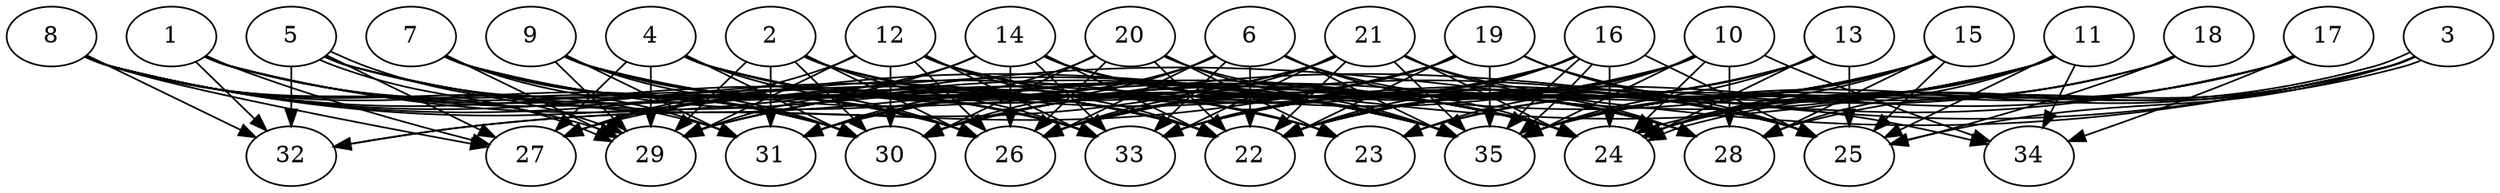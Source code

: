 // DAG automatically generated by daggen at Thu Oct  3 14:05:37 2019
// ./daggen --dot -n 35 --ccr 0.3 --fat 0.9 --regular 0.7 --density 0.9 --mindata 5242880 --maxdata 52428800 
digraph G {
  1 [size="105465173", alpha="0.20", expect_size="31639552"] 
  1 -> 22 [size ="31639552"]
  1 -> 26 [size ="31639552"]
  1 -> 27 [size ="31639552"]
  1 -> 30 [size ="31639552"]
  1 -> 32 [size ="31639552"]
  1 -> 33 [size ="31639552"]
  1 -> 35 [size ="31639552"]
  2 [size="107130880", alpha="0.02", expect_size="32139264"] 
  2 -> 23 [size ="32139264"]
  2 -> 24 [size ="32139264"]
  2 -> 25 [size ="32139264"]
  2 -> 26 [size ="32139264"]
  2 -> 29 [size ="32139264"]
  2 -> 30 [size ="32139264"]
  2 -> 31 [size ="32139264"]
  2 -> 33 [size ="32139264"]
  3 [size="122115413", alpha="0.06", expect_size="36634624"] 
  3 -> 24 [size ="36634624"]
  3 -> 24 [size ="36634624"]
  3 -> 25 [size ="36634624"]
  3 -> 28 [size ="36634624"]
  3 -> 29 [size ="36634624"]
  3 -> 30 [size ="36634624"]
  3 -> 35 [size ="36634624"]
  4 [size="172721493", alpha="0.13", expect_size="51816448"] 
  4 -> 22 [size ="51816448"]
  4 -> 23 [size ="51816448"]
  4 -> 24 [size ="51816448"]
  4 -> 26 [size ="51816448"]
  4 -> 27 [size ="51816448"]
  4 -> 29 [size ="51816448"]
  4 -> 30 [size ="51816448"]
  4 -> 35 [size ="51816448"]
  5 [size="66099200", alpha="0.10", expect_size="19829760"] 
  5 -> 22 [size ="19829760"]
  5 -> 24 [size ="19829760"]
  5 -> 26 [size ="19829760"]
  5 -> 27 [size ="19829760"]
  5 -> 29 [size ="19829760"]
  5 -> 29 [size ="19829760"]
  5 -> 32 [size ="19829760"]
  5 -> 35 [size ="19829760"]
  6 [size="102410240", alpha="0.01", expect_size="30723072"] 
  6 -> 22 [size ="30723072"]
  6 -> 24 [size ="30723072"]
  6 -> 26 [size ="30723072"]
  6 -> 28 [size ="30723072"]
  6 -> 30 [size ="30723072"]
  6 -> 31 [size ="30723072"]
  6 -> 33 [size ="30723072"]
  6 -> 35 [size ="30723072"]
  7 [size="79970987", alpha="0.02", expect_size="23991296"] 
  7 -> 22 [size ="23991296"]
  7 -> 24 [size ="23991296"]
  7 -> 26 [size ="23991296"]
  7 -> 29 [size ="23991296"]
  7 -> 30 [size ="23991296"]
  7 -> 31 [size ="23991296"]
  7 -> 33 [size ="23991296"]
  8 [size="172595200", alpha="0.14", expect_size="51778560"] 
  8 -> 22 [size ="51778560"]
  8 -> 23 [size ="51778560"]
  8 -> 27 [size ="51778560"]
  8 -> 29 [size ="51778560"]
  8 -> 30 [size ="51778560"]
  8 -> 31 [size ="51778560"]
  8 -> 32 [size ="51778560"]
  8 -> 33 [size ="51778560"]
  8 -> 35 [size ="51778560"]
  9 [size="96972800", alpha="0.09", expect_size="29091840"] 
  9 -> 22 [size ="29091840"]
  9 -> 24 [size ="29091840"]
  9 -> 26 [size ="29091840"]
  9 -> 29 [size ="29091840"]
  9 -> 30 [size ="29091840"]
  9 -> 31 [size ="29091840"]
  9 -> 33 [size ="29091840"]
  10 [size="151770453", alpha="0.16", expect_size="45531136"] 
  10 -> 22 [size ="45531136"]
  10 -> 23 [size ="45531136"]
  10 -> 24 [size ="45531136"]
  10 -> 28 [size ="45531136"]
  10 -> 29 [size ="45531136"]
  10 -> 30 [size ="45531136"]
  10 -> 33 [size ="45531136"]
  10 -> 34 [size ="45531136"]
  10 -> 35 [size ="45531136"]
  11 [size="20179627", alpha="0.02", expect_size="6053888"] 
  11 -> 22 [size ="6053888"]
  11 -> 24 [size ="6053888"]
  11 -> 25 [size ="6053888"]
  11 -> 27 [size ="6053888"]
  11 -> 28 [size ="6053888"]
  11 -> 30 [size ="6053888"]
  11 -> 33 [size ="6053888"]
  11 -> 34 [size ="6053888"]
  11 -> 35 [size ="6053888"]
  12 [size="17851733", alpha="0.13", expect_size="5355520"] 
  12 -> 22 [size ="5355520"]
  12 -> 25 [size ="5355520"]
  12 -> 26 [size ="5355520"]
  12 -> 27 [size ="5355520"]
  12 -> 28 [size ="5355520"]
  12 -> 29 [size ="5355520"]
  12 -> 30 [size ="5355520"]
  12 -> 33 [size ="5355520"]
  12 -> 35 [size ="5355520"]
  13 [size="33986560", alpha="0.06", expect_size="10195968"] 
  13 -> 22 [size ="10195968"]
  13 -> 24 [size ="10195968"]
  13 -> 25 [size ="10195968"]
  13 -> 26 [size ="10195968"]
  13 -> 33 [size ="10195968"]
  13 -> 35 [size ="10195968"]
  14 [size="77963947", alpha="0.13", expect_size="23389184"] 
  14 -> 22 [size ="23389184"]
  14 -> 24 [size ="23389184"]
  14 -> 26 [size ="23389184"]
  14 -> 27 [size ="23389184"]
  14 -> 28 [size ="23389184"]
  14 -> 29 [size ="23389184"]
  14 -> 33 [size ="23389184"]
  14 -> 35 [size ="23389184"]
  15 [size="23514453", alpha="0.16", expect_size="7054336"] 
  15 -> 22 [size ="7054336"]
  15 -> 23 [size ="7054336"]
  15 -> 24 [size ="7054336"]
  15 -> 25 [size ="7054336"]
  15 -> 28 [size ="7054336"]
  15 -> 31 [size ="7054336"]
  15 -> 33 [size ="7054336"]
  15 -> 35 [size ="7054336"]
  16 [size="100297387", alpha="0.15", expect_size="30089216"] 
  16 -> 22 [size ="30089216"]
  16 -> 24 [size ="30089216"]
  16 -> 25 [size ="30089216"]
  16 -> 26 [size ="30089216"]
  16 -> 29 [size ="30089216"]
  16 -> 33 [size ="30089216"]
  16 -> 35 [size ="30089216"]
  16 -> 35 [size ="30089216"]
  17 [size="110325760", alpha="0.01", expect_size="33097728"] 
  17 -> 22 [size ="33097728"]
  17 -> 24 [size ="33097728"]
  17 -> 26 [size ="33097728"]
  17 -> 34 [size ="33097728"]
  17 -> 35 [size ="33097728"]
  18 [size="126877013", alpha="0.01", expect_size="38063104"] 
  18 -> 22 [size ="38063104"]
  18 -> 23 [size ="38063104"]
  18 -> 25 [size ="38063104"]
  18 -> 35 [size ="38063104"]
  19 [size="78428160", alpha="0.09", expect_size="23528448"] 
  19 -> 22 [size ="23528448"]
  19 -> 25 [size ="23528448"]
  19 -> 26 [size ="23528448"]
  19 -> 30 [size ="23528448"]
  19 -> 32 [size ="23528448"]
  19 -> 34 [size ="23528448"]
  19 -> 35 [size ="23528448"]
  20 [size="151978667", alpha="0.11", expect_size="45593600"] 
  20 -> 22 [size ="45593600"]
  20 -> 23 [size ="45593600"]
  20 -> 26 [size ="45593600"]
  20 -> 28 [size ="45593600"]
  20 -> 30 [size ="45593600"]
  20 -> 31 [size ="45593600"]
  20 -> 35 [size ="45593600"]
  21 [size="118480213", alpha="0.04", expect_size="35544064"] 
  21 -> 22 [size ="35544064"]
  21 -> 24 [size ="35544064"]
  21 -> 25 [size ="35544064"]
  21 -> 26 [size ="35544064"]
  21 -> 28 [size ="35544064"]
  21 -> 31 [size ="35544064"]
  21 -> 32 [size ="35544064"]
  21 -> 33 [size ="35544064"]
  21 -> 35 [size ="35544064"]
  22 [size="132771840", alpha="0.08", expect_size="39831552"] 
  23 [size="79834453", alpha="0.05", expect_size="23950336"] 
  24 [size="126474240", alpha="0.03", expect_size="37942272"] 
  25 [size="70301013", alpha="0.06", expect_size="21090304"] 
  26 [size="39069013", alpha="0.00", expect_size="11720704"] 
  27 [size="159078400", alpha="0.02", expect_size="47723520"] 
  28 [size="163099307", alpha="0.04", expect_size="48929792"] 
  29 [size="173086720", alpha="0.16", expect_size="51926016"] 
  30 [size="89262080", alpha="0.05", expect_size="26778624"] 
  31 [size="17947307", alpha="0.15", expect_size="5384192"] 
  32 [size="47141547", alpha="0.04", expect_size="14142464"] 
  33 [size="109206187", alpha="0.16", expect_size="32761856"] 
  34 [size="151500800", alpha="0.15", expect_size="45450240"] 
  35 [size="171977387", alpha="0.15", expect_size="51593216"] 
}
